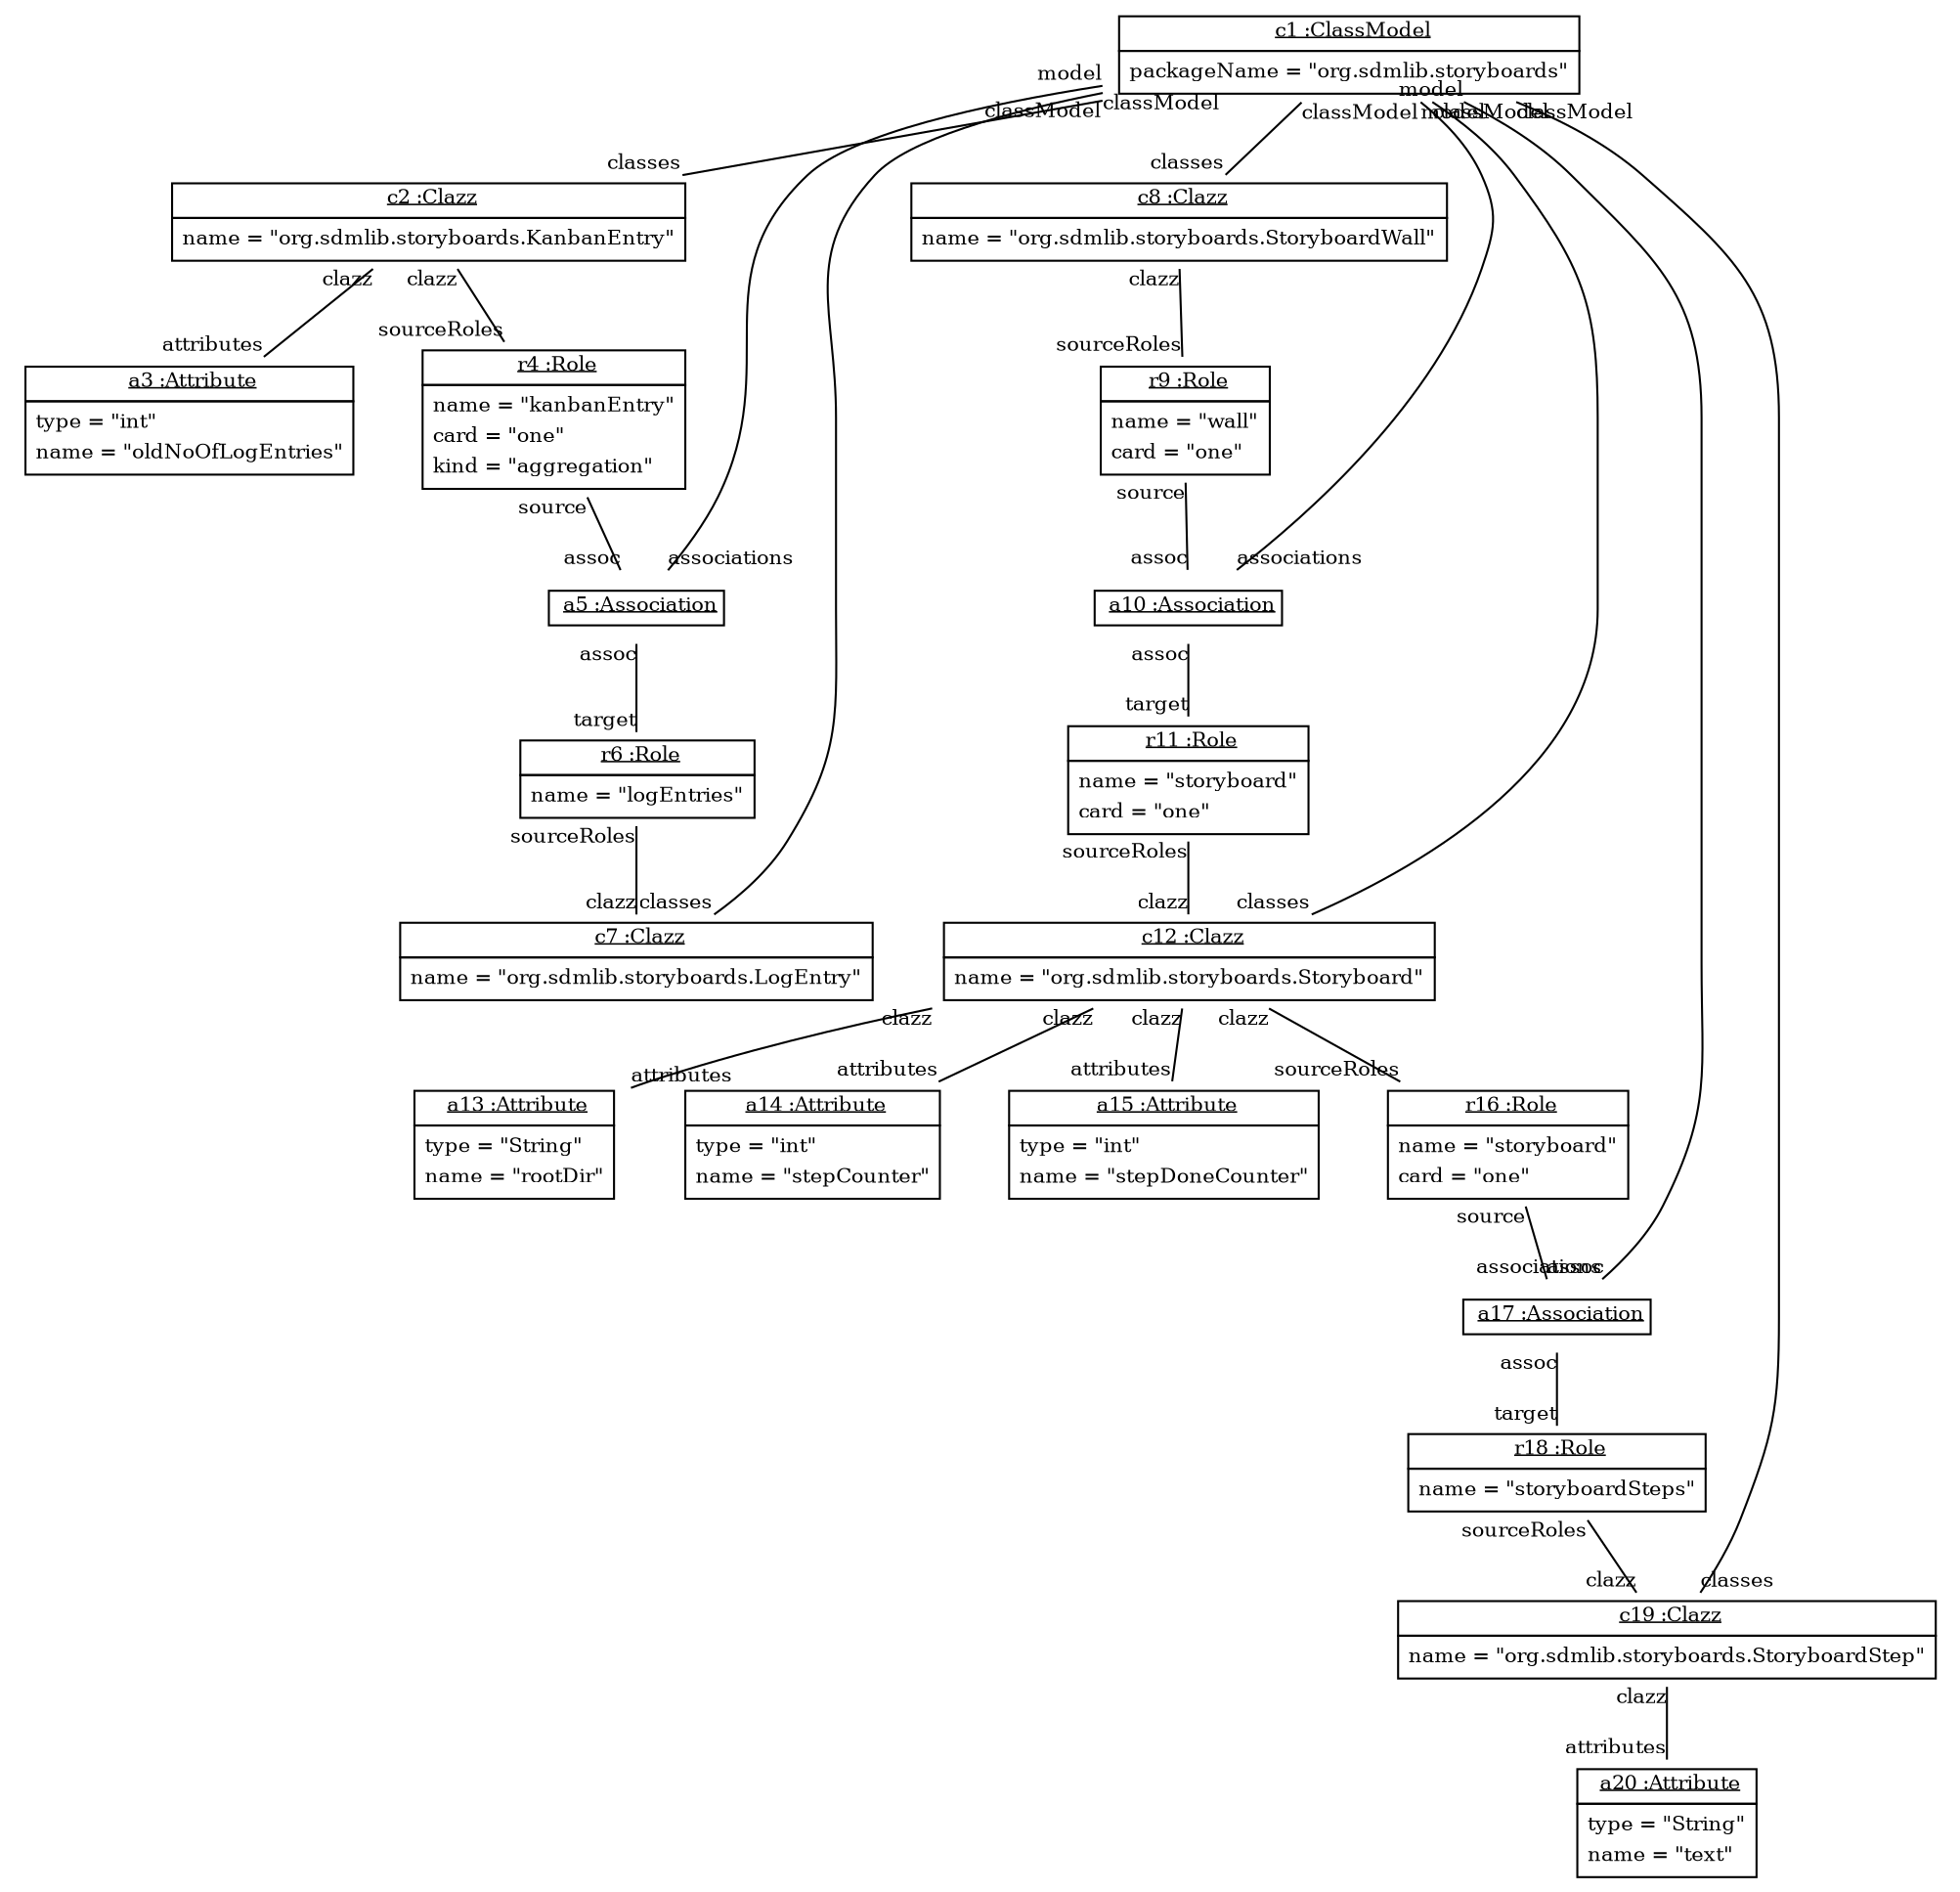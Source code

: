 graph ObjectDiagram {
   node [shape = none, fontsize = 10];
   edge [fontsize = 10];
   compound=true;

c1 [label=<<table border='0' cellborder='1' cellspacing='0'> <tr> <td href="../../SDMLib/src/org/sdmlib/models/classes/ClassModel.java"> <u>c1 :ClassModel</u></td></tr><tr><td><table border='0' cellborder='0' cellspacing='0'><tr><td align='left'>packageName = "org.sdmlib.storyboards"</td></tr></table></td></tr></table>>];
c2 [label=<<table border='0' cellborder='1' cellspacing='0'> <tr> <td href="../../SDMLib/src/org/sdmlib/models/classes/Clazz.java"> <u>c2 :Clazz</u></td></tr><tr><td><table border='0' cellborder='0' cellspacing='0'><tr><td align='left'>name = "org.sdmlib.storyboards.KanbanEntry"</td></tr></table></td></tr></table>>];
a3 [label=<<table border='0' cellborder='1' cellspacing='0'> <tr> <td href="../../SDMLib/src/org/sdmlib/models/classes/Attribute.java"> <u>a3 :Attribute</u></td></tr><tr><td><table border='0' cellborder='0' cellspacing='0'><tr><td align='left'>type = "int"</td></tr><tr><td align='left'>name = "oldNoOfLogEntries"</td></tr></table></td></tr></table>>];
r4 [label=<<table border='0' cellborder='1' cellspacing='0'> <tr> <td href="../../SDMLib/src/org/sdmlib/models/classes/Role.java"> <u>r4 :Role</u></td></tr><tr><td><table border='0' cellborder='0' cellspacing='0'><tr><td align='left'>name = "kanbanEntry"</td></tr><tr><td align='left'>card = "one"</td></tr><tr><td align='left'>kind = "aggregation"</td></tr></table></td></tr></table>>];
a5 [label=<<table border='0' cellborder='1' cellspacing='0'> <tr> <td href="../../SDMLib/src/org/sdmlib/models/classes/Association.java"> <u>a5 :Association</u></td></tr></table>>];
r6 [label=<<table border='0' cellborder='1' cellspacing='0'> <tr> <td href="../../SDMLib/src/org/sdmlib/models/classes/Role.java"> <u>r6 :Role</u></td></tr><tr><td><table border='0' cellborder='0' cellspacing='0'><tr><td align='left'>name = "logEntries"</td></tr></table></td></tr></table>>];
c7 [label=<<table border='0' cellborder='1' cellspacing='0'> <tr> <td href="../../SDMLib/src/org/sdmlib/models/classes/Clazz.java"> <u>c7 :Clazz</u></td></tr><tr><td><table border='0' cellborder='0' cellspacing='0'><tr><td align='left'>name = "org.sdmlib.storyboards.LogEntry"</td></tr></table></td></tr></table>>];
c8 [label=<<table border='0' cellborder='1' cellspacing='0'> <tr> <td href="../../SDMLib/src/org/sdmlib/models/classes/Clazz.java"> <u>c8 :Clazz</u></td></tr><tr><td><table border='0' cellborder='0' cellspacing='0'><tr><td align='left'>name = "org.sdmlib.storyboards.StoryboardWall"</td></tr></table></td></tr></table>>];
r9 [label=<<table border='0' cellborder='1' cellspacing='0'> <tr> <td href="../../SDMLib/src/org/sdmlib/models/classes/Role.java"> <u>r9 :Role</u></td></tr><tr><td><table border='0' cellborder='0' cellspacing='0'><tr><td align='left'>name = "wall"</td></tr><tr><td align='left'>card = "one"</td></tr></table></td></tr></table>>];
a10 [label=<<table border='0' cellborder='1' cellspacing='0'> <tr> <td href="../../SDMLib/src/org/sdmlib/models/classes/Association.java"> <u>a10 :Association</u></td></tr></table>>];
r11 [label=<<table border='0' cellborder='1' cellspacing='0'> <tr> <td href="../../SDMLib/src/org/sdmlib/models/classes/Role.java"> <u>r11 :Role</u></td></tr><tr><td><table border='0' cellborder='0' cellspacing='0'><tr><td align='left'>name = "storyboard"</td></tr><tr><td align='left'>card = "one"</td></tr></table></td></tr></table>>];
c12 [label=<<table border='0' cellborder='1' cellspacing='0'> <tr> <td href="../../SDMLib/src/org/sdmlib/models/classes/Clazz.java"> <u>c12 :Clazz</u></td></tr><tr><td><table border='0' cellborder='0' cellspacing='0'><tr><td align='left'>name = "org.sdmlib.storyboards.Storyboard"</td></tr></table></td></tr></table>>];
a13 [label=<<table border='0' cellborder='1' cellspacing='0'> <tr> <td href="../../SDMLib/src/org/sdmlib/models/classes/Attribute.java"> <u>a13 :Attribute</u></td></tr><tr><td><table border='0' cellborder='0' cellspacing='0'><tr><td align='left'>type = "String"</td></tr><tr><td align='left'>name = "rootDir"</td></tr></table></td></tr></table>>];
a14 [label=<<table border='0' cellborder='1' cellspacing='0'> <tr> <td href="../../SDMLib/src/org/sdmlib/models/classes/Attribute.java"> <u>a14 :Attribute</u></td></tr><tr><td><table border='0' cellborder='0' cellspacing='0'><tr><td align='left'>type = "int"</td></tr><tr><td align='left'>name = "stepCounter"</td></tr></table></td></tr></table>>];
a15 [label=<<table border='0' cellborder='1' cellspacing='0'> <tr> <td href="../../SDMLib/src/org/sdmlib/models/classes/Attribute.java"> <u>a15 :Attribute</u></td></tr><tr><td><table border='0' cellborder='0' cellspacing='0'><tr><td align='left'>type = "int"</td></tr><tr><td align='left'>name = "stepDoneCounter"</td></tr></table></td></tr></table>>];
r16 [label=<<table border='0' cellborder='1' cellspacing='0'> <tr> <td href="../../SDMLib/src/org/sdmlib/models/classes/Role.java"> <u>r16 :Role</u></td></tr><tr><td><table border='0' cellborder='0' cellspacing='0'><tr><td align='left'>name = "storyboard"</td></tr><tr><td align='left'>card = "one"</td></tr></table></td></tr></table>>];
a17 [label=<<table border='0' cellborder='1' cellspacing='0'> <tr> <td href="../../SDMLib/src/org/sdmlib/models/classes/Association.java"> <u>a17 :Association</u></td></tr></table>>];
r18 [label=<<table border='0' cellborder='1' cellspacing='0'> <tr> <td href="../../SDMLib/src/org/sdmlib/models/classes/Role.java"> <u>r18 :Role</u></td></tr><tr><td><table border='0' cellborder='0' cellspacing='0'><tr><td align='left'>name = "storyboardSteps"</td></tr></table></td></tr></table>>];
c19 [label=<<table border='0' cellborder='1' cellspacing='0'> <tr> <td href="../../SDMLib/src/org/sdmlib/models/classes/Clazz.java"> <u>c19 :Clazz</u></td></tr><tr><td><table border='0' cellborder='0' cellspacing='0'><tr><td align='left'>name = "org.sdmlib.storyboards.StoryboardStep"</td></tr></table></td></tr></table>>];
a20 [label=<<table border='0' cellborder='1' cellspacing='0'> <tr> <td href="../../SDMLib/src/org/sdmlib/models/classes/Attribute.java"> <u>a20 :Attribute</u></td></tr><tr><td><table border='0' cellborder='0' cellspacing='0'><tr><td align='left'>type = "String"</td></tr><tr><td align='left'>name = "text"</td></tr></table></td></tr></table>>];

c1 -- c2 [headlabel = "classes" taillabel = "classModel"];
c1 -- c7 [headlabel = "classes" taillabel = "classModel"];
c1 -- c8 [headlabel = "classes" taillabel = "classModel"];
c1 -- c12 [headlabel = "classes" taillabel = "classModel"];
c1 -- c19 [headlabel = "classes" taillabel = "classModel"];
c1 -- a5 [headlabel = "associations" taillabel = "model"];
c1 -- a10 [headlabel = "associations" taillabel = "model"];
c1 -- a17 [headlabel = "associations" taillabel = "model"];
c2 -- a3 [headlabel = "attributes" taillabel = "clazz"];
c2 -- r4 [headlabel = "sourceRoles" taillabel = "clazz"];
r4 -- a5 [headlabel = "assoc" taillabel = "source"];
a5 -- r6 [headlabel = "target" taillabel = "assoc"];
r6 -- c7 [headlabel = "clazz" taillabel = "sourceRoles"];
c8 -- r9 [headlabel = "sourceRoles" taillabel = "clazz"];
r9 -- a10 [headlabel = "assoc" taillabel = "source"];
a10 -- r11 [headlabel = "target" taillabel = "assoc"];
r11 -- c12 [headlabel = "clazz" taillabel = "sourceRoles"];
c12 -- a13 [headlabel = "attributes" taillabel = "clazz"];
c12 -- a14 [headlabel = "attributes" taillabel = "clazz"];
c12 -- a15 [headlabel = "attributes" taillabel = "clazz"];
c12 -- r16 [headlabel = "sourceRoles" taillabel = "clazz"];
r16 -- a17 [headlabel = "assoc" taillabel = "source"];
a17 -- r18 [headlabel = "target" taillabel = "assoc"];
r18 -- c19 [headlabel = "clazz" taillabel = "sourceRoles"];
c19 -- a20 [headlabel = "attributes" taillabel = "clazz"];
}
